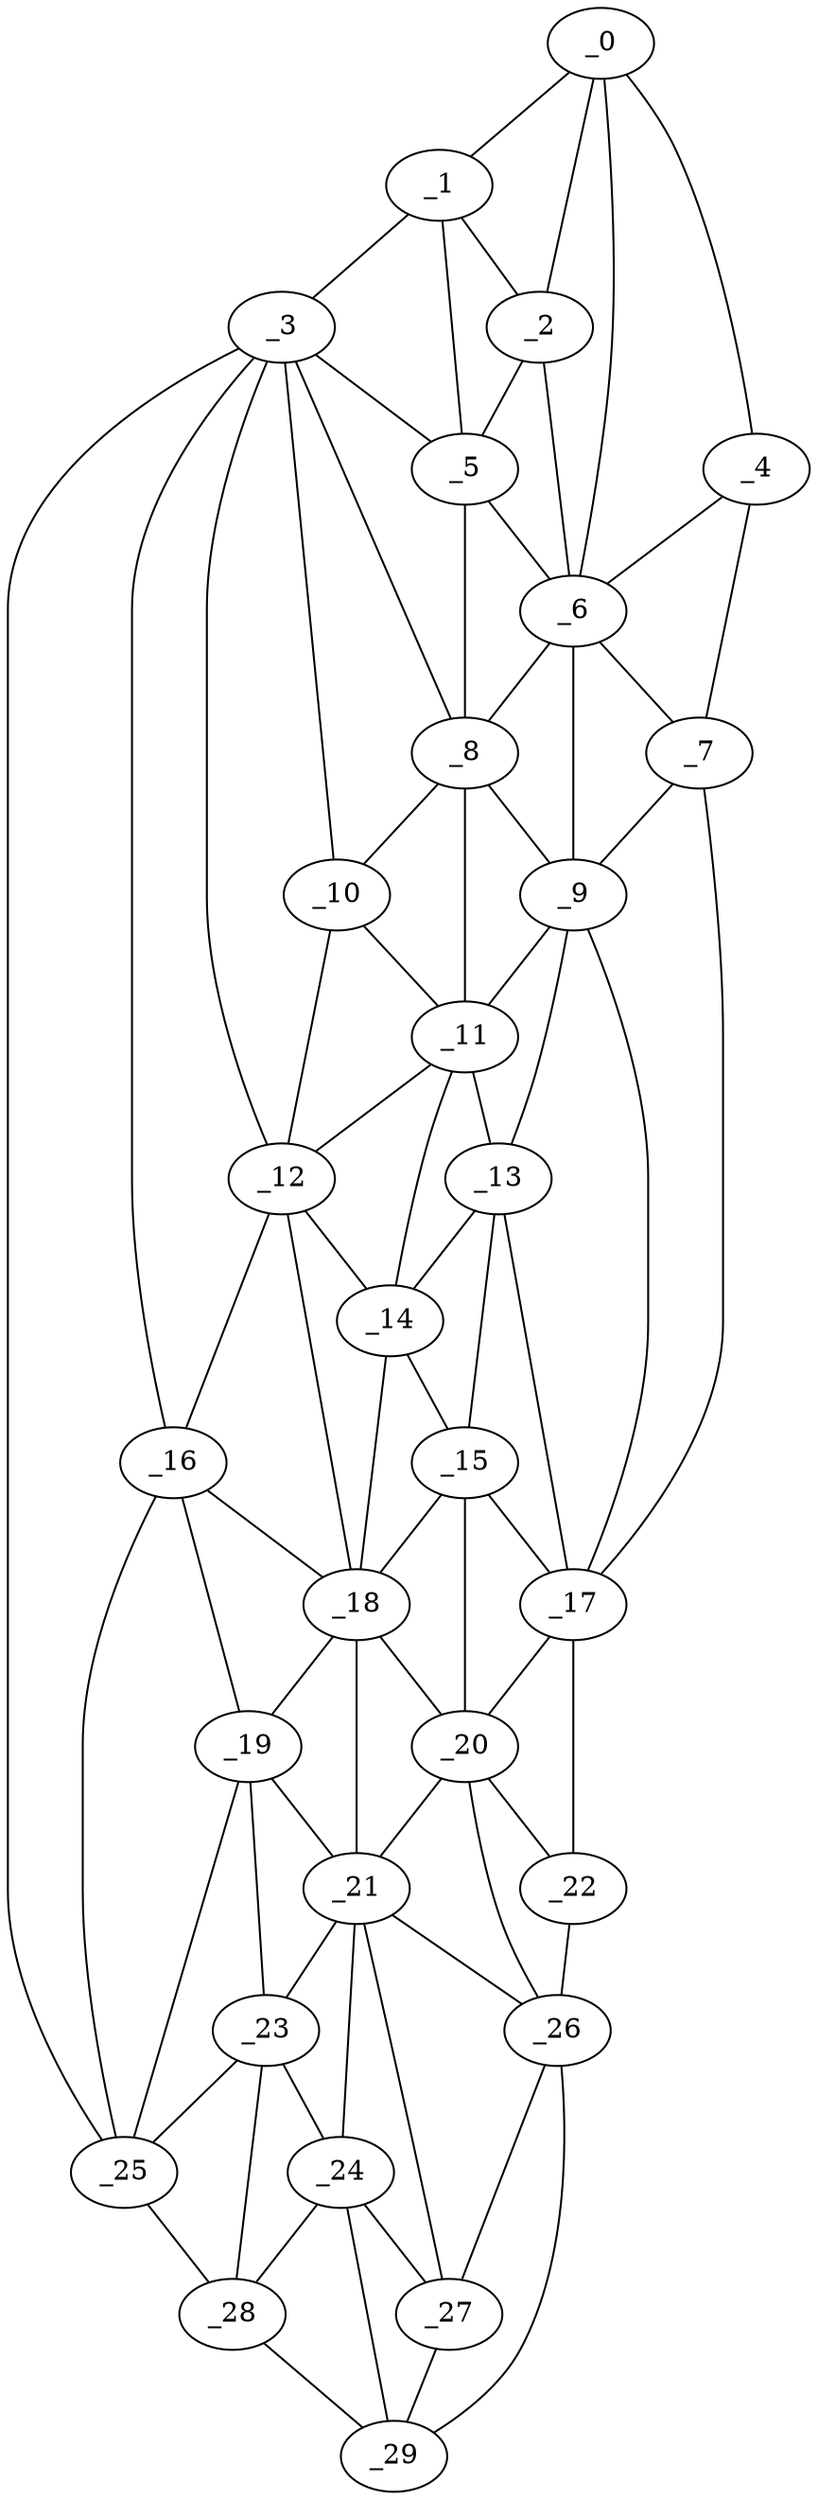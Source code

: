 graph "obj19__195.gxl" {
	_0	 [x=6,
		y=69];
	_1	 [x=8,
		y=49];
	_0 -- _1	 [valence=1];
	_2	 [x=9,
		y=53];
	_0 -- _2	 [valence=1];
	_4	 [x=20,
		y=78];
	_0 -- _4	 [valence=1];
	_6	 [x=25,
		y=71];
	_0 -- _6	 [valence=1];
	_1 -- _2	 [valence=2];
	_3	 [x=18,
		y=39];
	_1 -- _3	 [valence=1];
	_5	 [x=21,
		y=47];
	_1 -- _5	 [valence=1];
	_2 -- _5	 [valence=2];
	_2 -- _6	 [valence=1];
	_3 -- _5	 [valence=2];
	_8	 [x=39,
		y=57];
	_3 -- _8	 [valence=2];
	_10	 [x=51,
		y=59];
	_3 -- _10	 [valence=2];
	_12	 [x=58,
		y=59];
	_3 -- _12	 [valence=2];
	_16	 [x=85,
		y=47];
	_3 -- _16	 [valence=2];
	_25	 [x=113,
		y=50];
	_3 -- _25	 [valence=1];
	_4 -- _6	 [valence=2];
	_7	 [x=28,
		y=82];
	_4 -- _7	 [valence=1];
	_5 -- _6	 [valence=2];
	_5 -- _8	 [valence=2];
	_6 -- _7	 [valence=1];
	_6 -- _8	 [valence=2];
	_9	 [x=45,
		y=84];
	_6 -- _9	 [valence=2];
	_7 -- _9	 [valence=2];
	_17	 [x=90,
		y=90];
	_7 -- _17	 [valence=1];
	_8 -- _9	 [valence=2];
	_8 -- _10	 [valence=2];
	_11	 [x=54,
		y=73];
	_8 -- _11	 [valence=2];
	_9 -- _11	 [valence=2];
	_13	 [x=60,
		y=83];
	_9 -- _13	 [valence=2];
	_9 -- _17	 [valence=2];
	_10 -- _11	 [valence=2];
	_10 -- _12	 [valence=2];
	_11 -- _12	 [valence=2];
	_11 -- _13	 [valence=2];
	_14	 [x=62,
		y=74];
	_11 -- _14	 [valence=2];
	_12 -- _14	 [valence=1];
	_12 -- _16	 [valence=2];
	_18	 [x=92,
		y=65];
	_12 -- _18	 [valence=1];
	_13 -- _14	 [valence=2];
	_15	 [x=82,
		y=85];
	_13 -- _15	 [valence=1];
	_13 -- _17	 [valence=2];
	_14 -- _15	 [valence=2];
	_14 -- _18	 [valence=2];
	_15 -- _17	 [valence=2];
	_15 -- _18	 [valence=1];
	_20	 [x=97,
		y=79];
	_15 -- _20	 [valence=1];
	_16 -- _18	 [valence=2];
	_19	 [x=96,
		y=49];
	_16 -- _19	 [valence=1];
	_16 -- _25	 [valence=2];
	_17 -- _20	 [valence=1];
	_22	 [x=105,
		y=90];
	_17 -- _22	 [valence=1];
	_18 -- _19	 [valence=2];
	_18 -- _20	 [valence=1];
	_21	 [x=101,
		y=66];
	_18 -- _21	 [valence=2];
	_19 -- _21	 [valence=1];
	_23	 [x=109,
		y=57];
	_19 -- _23	 [valence=1];
	_19 -- _25	 [valence=2];
	_20 -- _21	 [valence=2];
	_20 -- _22	 [valence=1];
	_26	 [x=114,
		y=78];
	_20 -- _26	 [valence=2];
	_21 -- _23	 [valence=2];
	_24	 [x=112,
		y=64];
	_21 -- _24	 [valence=2];
	_21 -- _26	 [valence=2];
	_27	 [x=116,
		y=69];
	_21 -- _27	 [valence=2];
	_22 -- _26	 [valence=1];
	_23 -- _24	 [valence=2];
	_23 -- _25	 [valence=2];
	_28	 [x=119,
		y=52];
	_23 -- _28	 [valence=2];
	_24 -- _27	 [valence=2];
	_24 -- _28	 [valence=2];
	_29	 [x=123,
		y=63];
	_24 -- _29	 [valence=1];
	_25 -- _28	 [valence=1];
	_26 -- _27	 [valence=2];
	_26 -- _29	 [valence=1];
	_27 -- _29	 [valence=2];
	_28 -- _29	 [valence=1];
}
